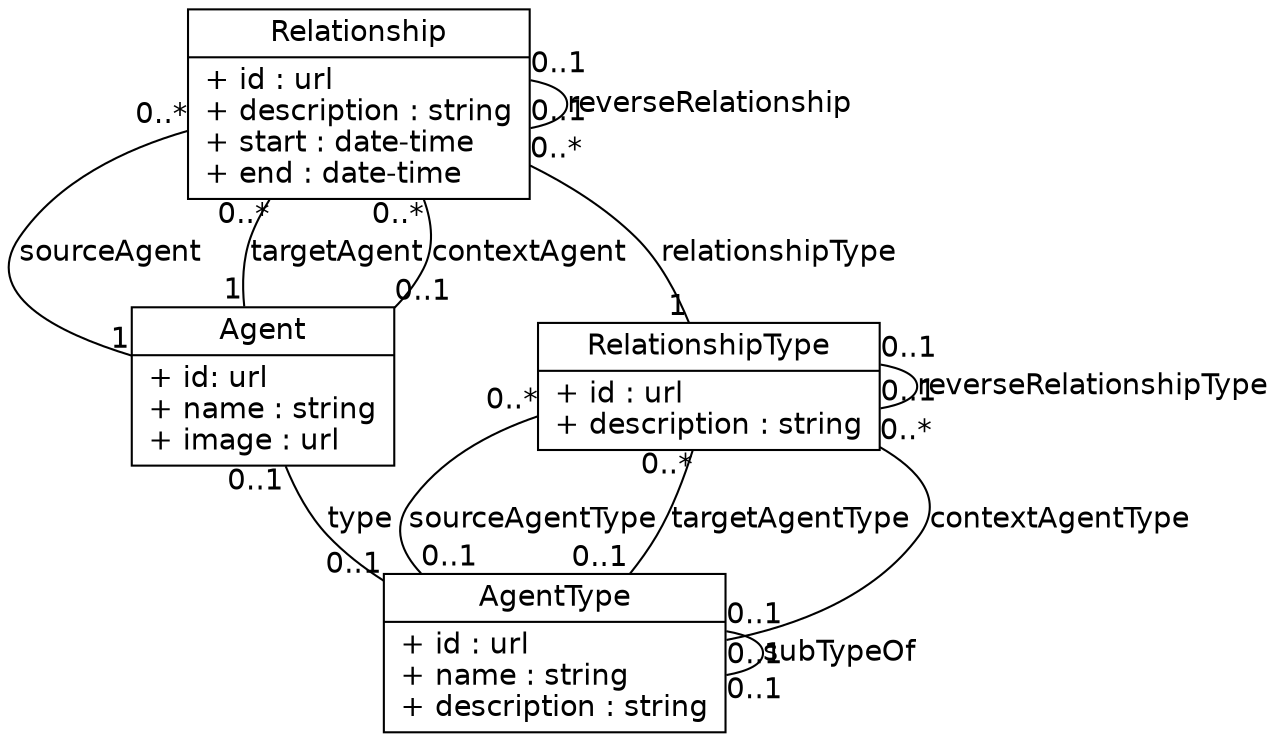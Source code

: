 // structure copied from
// http://www.ffnn.nl/pages/articles/media/uml-diagrams-using-graphviz-dot.php

digraph G {
  fontname = "Bitstream Vera Sans"
  fontsize = 14

  node [
    fontname = "Bitstream Vera Sans"
    fontsize = 14
    shape = "record"
  ]

  edge [
    fontname = "Bitstream Vera Sans"
    fontsize = 14
    arrowhead = "none"
  ]

  AgentType [
    label = "{AgentType|+ id : url\l+ name : string\l+ description : string\l}"
  ]

  Agent [
    label = "{Agent|+ id: url\l+ name : string\l+ image : url\l}"
  ]

  RelationshipType [
    label = "{RelationshipType|+ id : url\l+ description : string\l}"
  ]

  Relationship [
    label = "{Relationship|+ id : url\l+ description : string\l+ start : date-time\l+ end : date-time\l}"
  ]

  edge [
    headlabel = "1"
    taillabel = "0..*"
  ]

  edge[
    label = "sourceAgent"
  ]
  Relationship -> Agent
  edge [
    label = "targetAgent"
  ]
  Relationship -> Agent

  edge [
    headlabel = "0..1"
    label = "contextAgent"
  ]
  Relationship -> Agent

  edge [
    headlabel = "0..1"
    taillabel = "0..*"
  ]

  edge[
    label = "sourceAgentType"
  ]
  RelationshipType -> AgentType
  edge [
    label = "targetAgentType"
  ]
  RelationshipType -> AgentType
  edge [
    label = "contextAgentType"
  ]
  RelationshipType -> AgentType

  edge [
    headlabel = "1"
    taillabel = "0..*"
  ]

  edge [
    label = "relationshipType"
  ]
  Relationship -> RelationshipType

  edge [
    headlabel = "0..1"
    taillabel = "0..1"
    label = "subTypeOf"
  ]
  AgentType -> AgentType

  edge [
    label = "type"
  ]
  Agent -> AgentType

  edge [
    headlabel = "0..1"
    taillabel = "0..1"
  ]
  
  edge [
    label = "reverseRelationshipType"
  ]
  RelationshipType -> RelationshipType

  edge [
    label = "reverseRelationship"
  ]
  Relationship -> Relationship
}
